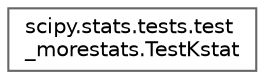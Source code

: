 digraph "Graphical Class Hierarchy"
{
 // LATEX_PDF_SIZE
  bgcolor="transparent";
  edge [fontname=Helvetica,fontsize=10,labelfontname=Helvetica,labelfontsize=10];
  node [fontname=Helvetica,fontsize=10,shape=box,height=0.2,width=0.4];
  rankdir="LR";
  Node0 [id="Node000000",label="scipy.stats.tests.test\l_morestats.TestKstat",height=0.2,width=0.4,color="grey40", fillcolor="white", style="filled",URL="$da/df9/classscipy_1_1stats_1_1tests_1_1test__morestats_1_1TestKstat.html",tooltip=" "];
}
